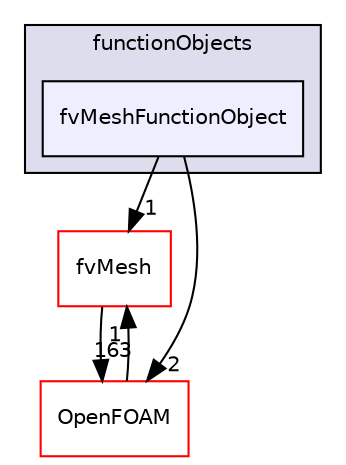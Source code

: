 digraph "src/finiteVolume/functionObjects/fvMeshFunctionObject" {
  bgcolor=transparent;
  compound=true
  node [ fontsize="10", fontname="Helvetica"];
  edge [ labelfontsize="10", labelfontname="Helvetica"];
  subgraph clusterdir_931437ade13f2dce9ec0e9d87e341976 {
    graph [ bgcolor="#ddddee", pencolor="black", label="functionObjects" fontname="Helvetica", fontsize="10", URL="dir_931437ade13f2dce9ec0e9d87e341976.html"]
  dir_8d4058de119ae5cf1795f93aaada25e3 [shape=box, label="fvMeshFunctionObject", style="filled", fillcolor="#eeeeff", pencolor="black", URL="dir_8d4058de119ae5cf1795f93aaada25e3.html"];
  }
  dir_c382fa095c9c33d8673c0dd60aaef275 [shape=box label="fvMesh" color="red" URL="dir_c382fa095c9c33d8673c0dd60aaef275.html"];
  dir_c5473ff19b20e6ec4dfe5c310b3778a8 [shape=box label="OpenFOAM" color="red" URL="dir_c5473ff19b20e6ec4dfe5c310b3778a8.html"];
  dir_c382fa095c9c33d8673c0dd60aaef275->dir_c5473ff19b20e6ec4dfe5c310b3778a8 [headlabel="163", labeldistance=1.5 headhref="dir_001097_001929.html"];
  dir_8d4058de119ae5cf1795f93aaada25e3->dir_c382fa095c9c33d8673c0dd60aaef275 [headlabel="1", labeldistance=1.5 headhref="dir_001087_001097.html"];
  dir_8d4058de119ae5cf1795f93aaada25e3->dir_c5473ff19b20e6ec4dfe5c310b3778a8 [headlabel="2", labeldistance=1.5 headhref="dir_001087_001929.html"];
  dir_c5473ff19b20e6ec4dfe5c310b3778a8->dir_c382fa095c9c33d8673c0dd60aaef275 [headlabel="1", labeldistance=1.5 headhref="dir_001929_001097.html"];
}

